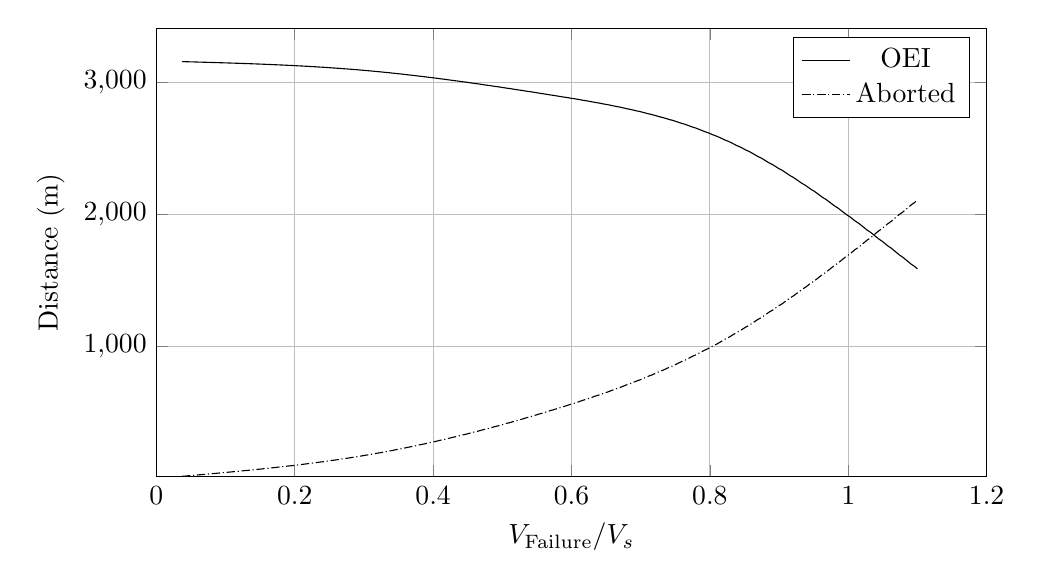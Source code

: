 %BalancedTakeOffLength
\begin{tikzpicture}

\begin{axis}[
width=\textwidth,
height=0.6\textwidth,
scaled ticks=false, tick label style={/pgf/number format/fixed},
xmin=0.0,
xmax=1.2,
xlabel={$V_{\text{Failure}}/V_s$},
xmajorgrids,
ymin=16.344,
ymax=3409.403,
ylabel={Distance (m)},
ymajorgrids,
legend entries = {OEI\\Aborted\\}
]

\addplot [
color=black,
solid
]
table[row sep=crcr]{
0.037	3156.855\\
0.041	3156.224\\
0.045	3155.593\\
0.049	3154.96\\
0.054	3154.325\\
0.058	3153.688\\
0.062	3153.047\\
0.066	3152.401\\
0.071	3151.751\\
0.075	3151.096\\
0.079	3150.434\\
0.084	3149.765\\
0.088	3149.088\\
0.092	3148.403\\
0.096	3147.709\\
0.101	3147.005\\
0.105	3146.29\\
0.109	3145.565\\
0.113	3144.827\\
0.118	3144.077\\
0.122	3143.314\\
0.126	3142.537\\
0.131	3141.745\\
0.135	3140.938\\
0.139	3140.114\\
0.143	3139.274\\
0.148	3138.417\\
0.152	3137.541\\
0.156	3136.646\\
0.16	3135.732\\
0.165	3134.798\\
0.169	3133.842\\
0.173	3132.865\\
0.177	3131.866\\
0.182	3130.844\\
0.186	3129.798\\
0.19	3128.727\\
0.195	3127.631\\
0.199	3126.51\\
0.203	3125.362\\
0.207	3124.186\\
0.212	3122.983\\
0.216	3121.751\\
0.22	3120.49\\
0.224	3119.199\\
0.229	3117.877\\
0.233	3116.523\\
0.237	3115.138\\
0.242	3113.719\\
0.246	3112.267\\
0.25	3110.781\\
0.254	3109.26\\
0.259	3107.703\\
0.263	3106.11\\
0.267	3104.48\\
0.271	3102.813\\
0.276	3101.107\\
0.28	3099.361\\
0.284	3097.576\\
0.289	3095.751\\
0.293	3093.884\\
0.297	3091.975\\
0.301	3090.024\\
0.306	3088.03\\
0.31	3085.992\\
0.314	3083.912\\
0.318	3081.79\\
0.323	3079.627\\
0.327	3077.424\\
0.331	3075.18\\
0.336	3072.897\\
0.34	3070.575\\
0.344	3068.214\\
0.348	3065.816\\
0.353	3063.381\\
0.357	3060.91\\
0.361	3058.402\\
0.365	3055.86\\
0.37	3053.282\\
0.374	3050.671\\
0.378	3048.026\\
0.382	3045.348\\
0.387	3042.637\\
0.391	3039.895\\
0.395	3037.122\\
0.4	3034.319\\
0.404	3031.485\\
0.408	3028.622\\
0.412	3025.73\\
0.417	3022.811\\
0.421	3019.863\\
0.425	3016.889\\
0.429	3013.888\\
0.434	3010.862\\
0.438	3007.81\\
0.442	3004.734\\
0.447	3001.634\\
0.451	2998.51\\
0.455	2995.364\\
0.459	2992.195\\
0.464	2989.005\\
0.468	2985.794\\
0.472	2982.562\\
0.476	2979.311\\
0.481	2976.04\\
0.485	2972.751\\
0.489	2969.443\\
0.494	2966.119\\
0.498	2962.777\\
0.502	2959.419\\
0.506	2956.046\\
0.511	2952.657\\
0.515	2949.254\\
0.519	2945.837\\
0.523	2942.407\\
0.528	2938.964\\
0.532	2935.509\\
0.536	2932.043\\
0.541	2928.566\\
0.545	2925.078\\
0.549	2921.581\\
0.553	2918.074\\
0.558	2914.559\\
0.562	2911.037\\
0.566	2907.506\\
0.57	2903.969\\
0.575	2900.424\\
0.579	2896.867\\
0.583	2893.296\\
0.587	2889.705\\
0.592	2886.093\\
0.596	2882.455\\
0.6	2878.789\\
0.605	2875.09\\
0.609	2871.356\\
0.613	2867.582\\
0.617	2863.766\\
0.622	2859.904\\
0.626	2855.992\\
0.63	2852.027\\
0.634	2848.006\\
0.639	2843.925\\
0.643	2839.781\\
0.647	2835.57\\
0.652	2831.289\\
0.656	2826.934\\
0.66	2822.502\\
0.664	2817.989\\
0.669	2813.393\\
0.673	2808.709\\
0.677	2803.935\\
0.681	2799.066\\
0.686	2794.099\\
0.69	2789.031\\
0.694	2783.859\\
0.699	2778.578\\
0.703	2773.186\\
0.707	2767.679\\
0.711	2762.053\\
0.716	2756.306\\
0.72	2750.433\\
0.724	2744.431\\
0.728	2738.298\\
0.733	2732.028\\
0.737	2725.62\\
0.741	2719.069\\
0.746	2712.372\\
0.75	2705.525\\
0.754	2698.526\\
0.758	2691.37\\
0.763	2684.054\\
0.767	2676.576\\
0.771	2668.93\\
0.775	2661.115\\
0.78	2653.126\\
0.784	2644.96\\
0.788	2636.613\\
0.792	2628.083\\
0.797	2619.365\\
0.801	2610.456\\
0.805	2601.353\\
0.81	2592.053\\
0.814	2582.551\\
0.818	2572.845\\
0.822	2562.931\\
0.827	2552.805\\
0.831	2542.464\\
0.835	2531.905\\
0.839	2521.127\\
0.844	2510.132\\
0.848	2498.923\\
0.852	2487.506\\
0.857	2475.883\\
0.861	2464.057\\
0.865	2452.033\\
0.869	2439.813\\
0.874	2427.402\\
0.878	2414.802\\
0.882	2402.018\\
0.886	2389.053\\
0.891	2375.911\\
0.895	2362.594\\
0.899	2349.107\\
0.904	2335.454\\
0.908	2321.637\\
0.912	2307.66\\
0.916	2293.528\\
0.921	2279.242\\
0.925	2264.808\\
0.929	2250.228\\
0.933	2235.506\\
0.938	2220.645\\
0.942	2205.65\\
0.946	2190.524\\
0.951	2175.269\\
0.955	2159.891\\
0.959	2144.391\\
0.963	2128.775\\
0.968	2113.045\\
0.972	2097.205\\
0.976	2081.258\\
0.98	2065.209\\
0.985	2049.06\\
0.989	2032.815\\
0.993	2016.478\\
0.997	2000.053\\
1.002	1983.542\\
1.006	1966.949\\
1.01	1950.279\\
1.015	1933.534\\
1.019	1916.717\\
1.023	1899.834\\
1.027	1882.886\\
1.032	1865.879\\
1.036	1848.814\\
1.04	1831.696\\
1.044	1814.529\\
1.049	1797.315\\
1.053	1780.059\\
1.057	1762.764\\
1.062	1745.433\\
1.066	1728.07\\
1.07	1710.679\\
1.074	1693.263\\
1.079	1675.826\\
1.083	1658.371\\
1.087	1640.902\\
1.091	1623.422\\
1.096	1605.935\\
1.1	1588.444\\
};

\addplot [
color=black,
densely dashdotted
]
table[row sep=crcr]{
0.037	17.765\\
0.041	19.728\\
0.045	21.692\\
0.049	23.658\\
0.054	25.627\\
0.058	27.6\\
0.062	29.577\\
0.066	31.56\\
0.071	33.549\\
0.075	35.546\\
0.079	37.551\\
0.084	39.565\\
0.088	41.59\\
0.092	43.626\\
0.096	45.674\\
0.101	47.736\\
0.105	49.811\\
0.109	51.901\\
0.113	54.007\\
0.118	56.13\\
0.122	58.27\\
0.126	60.429\\
0.131	62.608\\
0.135	64.808\\
0.139	67.028\\
0.143	69.272\\
0.148	71.538\\
0.152	73.829\\
0.156	76.145\\
0.16	78.487\\
0.165	80.857\\
0.169	83.254\\
0.173	85.68\\
0.177	88.136\\
0.182	90.623\\
0.186	93.142\\
0.19	95.693\\
0.195	98.278\\
0.199	100.897\\
0.203	103.552\\
0.207	106.244\\
0.212	108.972\\
0.216	111.739\\
0.22	114.546\\
0.224	117.392\\
0.229	120.279\\
0.233	123.209\\
0.237	126.181\\
0.242	129.197\\
0.246	132.258\\
0.25	135.365\\
0.254	138.519\\
0.259	141.72\\
0.263	144.969\\
0.267	148.268\\
0.271	151.618\\
0.276	155.019\\
0.28	158.472\\
0.284	161.978\\
0.289	165.539\\
0.293	169.154\\
0.297	172.826\\
0.301	176.554\\
0.306	180.341\\
0.31	184.185\\
0.314	188.087\\
0.318	192.046\\
0.323	196.062\\
0.327	200.135\\
0.331	204.264\\
0.336	208.449\\
0.34	212.691\\
0.344	216.987\\
0.348	221.339\\
0.353	225.746\\
0.357	230.207\\
0.361	234.723\\
0.365	239.292\\
0.37	243.916\\
0.374	248.593\\
0.378	253.323\\
0.382	258.106\\
0.387	262.941\\
0.391	267.828\\
0.395	272.768\\
0.4	277.759\\
0.404	282.801\\
0.408	287.895\\
0.412	293.039\\
0.417	298.234\\
0.421	303.479\\
0.425	308.773\\
0.429	314.118\\
0.434	319.511\\
0.438	324.954\\
0.442	330.445\\
0.447	335.984\\
0.451	341.572\\
0.455	347.207\\
0.459	352.89\\
0.464	358.62\\
0.468	364.396\\
0.472	370.22\\
0.476	376.089\\
0.481	382.005\\
0.485	387.966\\
0.489	393.973\\
0.494	400.025\\
0.498	406.121\\
0.502	412.262\\
0.506	418.447\\
0.511	424.677\\
0.515	430.949\\
0.519	437.265\\
0.523	443.624\\
0.528	450.026\\
0.532	456.47\\
0.536	462.956\\
0.541	469.484\\
0.545	476.054\\
0.549	482.664\\
0.553	489.316\\
0.558	496.008\\
0.562	502.741\\
0.566	509.513\\
0.57	516.326\\
0.575	523.179\\
0.579	530.074\\
0.583	537.014\\
0.587	544.0\\
0.592	551.034\\
0.596	558.119\\
0.6	565.256\\
0.605	572.446\\
0.609	579.693\\
0.613	586.998\\
0.617	594.363\\
0.622	601.789\\
0.626	609.279\\
0.63	616.835\\
0.634	624.459\\
0.639	632.152\\
0.643	639.916\\
0.647	647.754\\
0.652	655.667\\
0.656	663.658\\
0.66	671.728\\
0.664	679.878\\
0.669	688.112\\
0.673	696.431\\
0.677	704.837\\
0.681	713.332\\
0.686	721.918\\
0.69	730.596\\
0.694	739.369\\
0.699	748.239\\
0.703	757.207\\
0.707	766.275\\
0.711	775.446\\
0.716	784.722\\
0.72	794.104\\
0.724	803.593\\
0.728	813.193\\
0.733	822.906\\
0.737	832.732\\
0.741	842.674\\
0.746	852.734\\
0.75	862.914\\
0.754	873.215\\
0.758	883.64\\
0.763	894.191\\
0.767	904.87\\
0.771	915.677\\
0.775	926.617\\
0.78	937.689\\
0.784	948.897\\
0.788	960.242\\
0.792	971.727\\
0.797	983.352\\
0.801	995.12\\
0.805	1007.034\\
0.81	1019.094\\
0.814	1031.303\\
0.818	1043.663\\
0.822	1056.175\\
0.827	1068.842\\
0.831	1081.666\\
0.835	1094.648\\
0.839	1107.789\\
0.844	1121.087\\
0.848	1134.539\\
0.852	1148.142\\
0.857	1161.895\\
0.861	1175.794\\
0.865	1189.837\\
0.869	1204.021\\
0.874	1218.344\\
0.878	1232.803\\
0.882	1247.396\\
0.886	1262.12\\
0.891	1276.972\\
0.895	1291.95\\
0.899	1307.052\\
0.904	1322.274\\
0.908	1337.614\\
0.912	1353.07\\
0.916	1368.639\\
0.921	1384.319\\
0.925	1400.106\\
0.929	1415.999\\
0.933	1431.994\\
0.938	1448.09\\
0.942	1464.284\\
0.946	1480.572\\
0.951	1496.953\\
0.955	1513.424\\
0.959	1529.982\\
0.963	1546.625\\
0.968	1563.35\\
0.972	1580.155\\
0.976	1597.037\\
0.98	1613.993\\
0.985	1631.022\\
0.989	1648.12\\
0.993	1665.284\\
0.997	1682.513\\
1.002	1699.803\\
1.006	1717.153\\
1.01	1734.559\\
1.015	1752.019\\
1.019	1769.53\\
1.023	1787.091\\
1.027	1804.697\\
1.032	1822.347\\
1.036	1840.038\\
1.04	1857.768\\
1.044	1875.534\\
1.049	1893.333\\
1.053	1911.163\\
1.057	1929.021\\
1.062	1946.905\\
1.066	1964.812\\
1.07	1982.74\\
1.074	2000.686\\
1.079	2018.647\\
1.083	2036.621\\
1.087	2054.605\\
1.091	2072.597\\
1.096	2090.594\\
1.1	2108.593\\
};
\end{axis}
\end{tikzpicture}%
